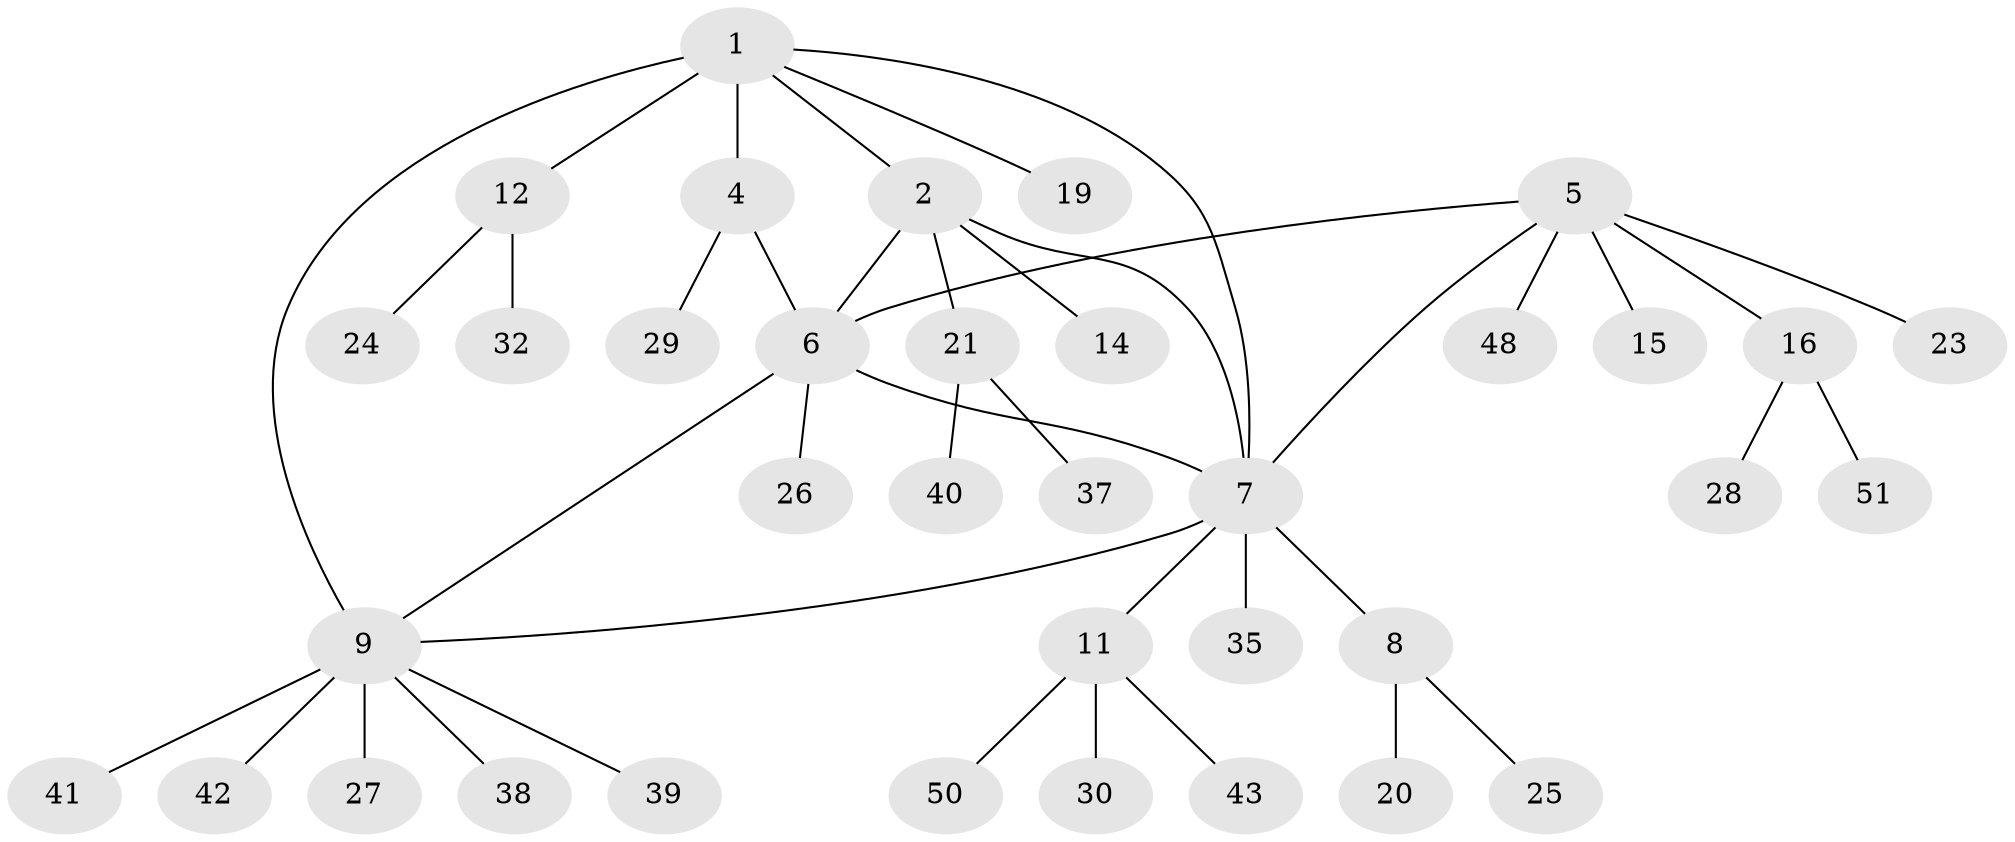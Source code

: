 // Generated by graph-tools (version 1.1) at 2025/24/03/03/25 07:24:15]
// undirected, 36 vertices, 41 edges
graph export_dot {
graph [start="1"]
  node [color=gray90,style=filled];
  1 [super="+3"];
  2 [super="+17"];
  4;
  5 [super="+18"];
  6 [super="+10"];
  7 [super="+49"];
  8 [super="+31"];
  9 [super="+36"];
  11 [super="+34"];
  12 [super="+13"];
  14 [super="+46"];
  15 [super="+44"];
  16 [super="+22"];
  19;
  20;
  21 [super="+45"];
  23;
  24;
  25;
  26;
  27 [super="+33"];
  28;
  29 [super="+47"];
  30;
  32;
  35;
  37;
  38;
  39;
  40;
  41;
  42;
  43;
  48;
  50;
  51;
  1 -- 2;
  1 -- 9 [weight=2];
  1 -- 19;
  1 -- 4;
  1 -- 7;
  1 -- 12;
  2 -- 6;
  2 -- 7;
  2 -- 14;
  2 -- 21;
  4 -- 6;
  4 -- 29;
  5 -- 6;
  5 -- 15;
  5 -- 16;
  5 -- 23;
  5 -- 48;
  5 -- 7;
  6 -- 7;
  6 -- 9;
  6 -- 26;
  7 -- 8;
  7 -- 9;
  7 -- 11;
  7 -- 35;
  8 -- 20;
  8 -- 25;
  9 -- 27;
  9 -- 38;
  9 -- 39;
  9 -- 42;
  9 -- 41;
  11 -- 30;
  11 -- 43;
  11 -- 50;
  12 -- 24;
  12 -- 32;
  16 -- 28;
  16 -- 51;
  21 -- 37;
  21 -- 40;
}
